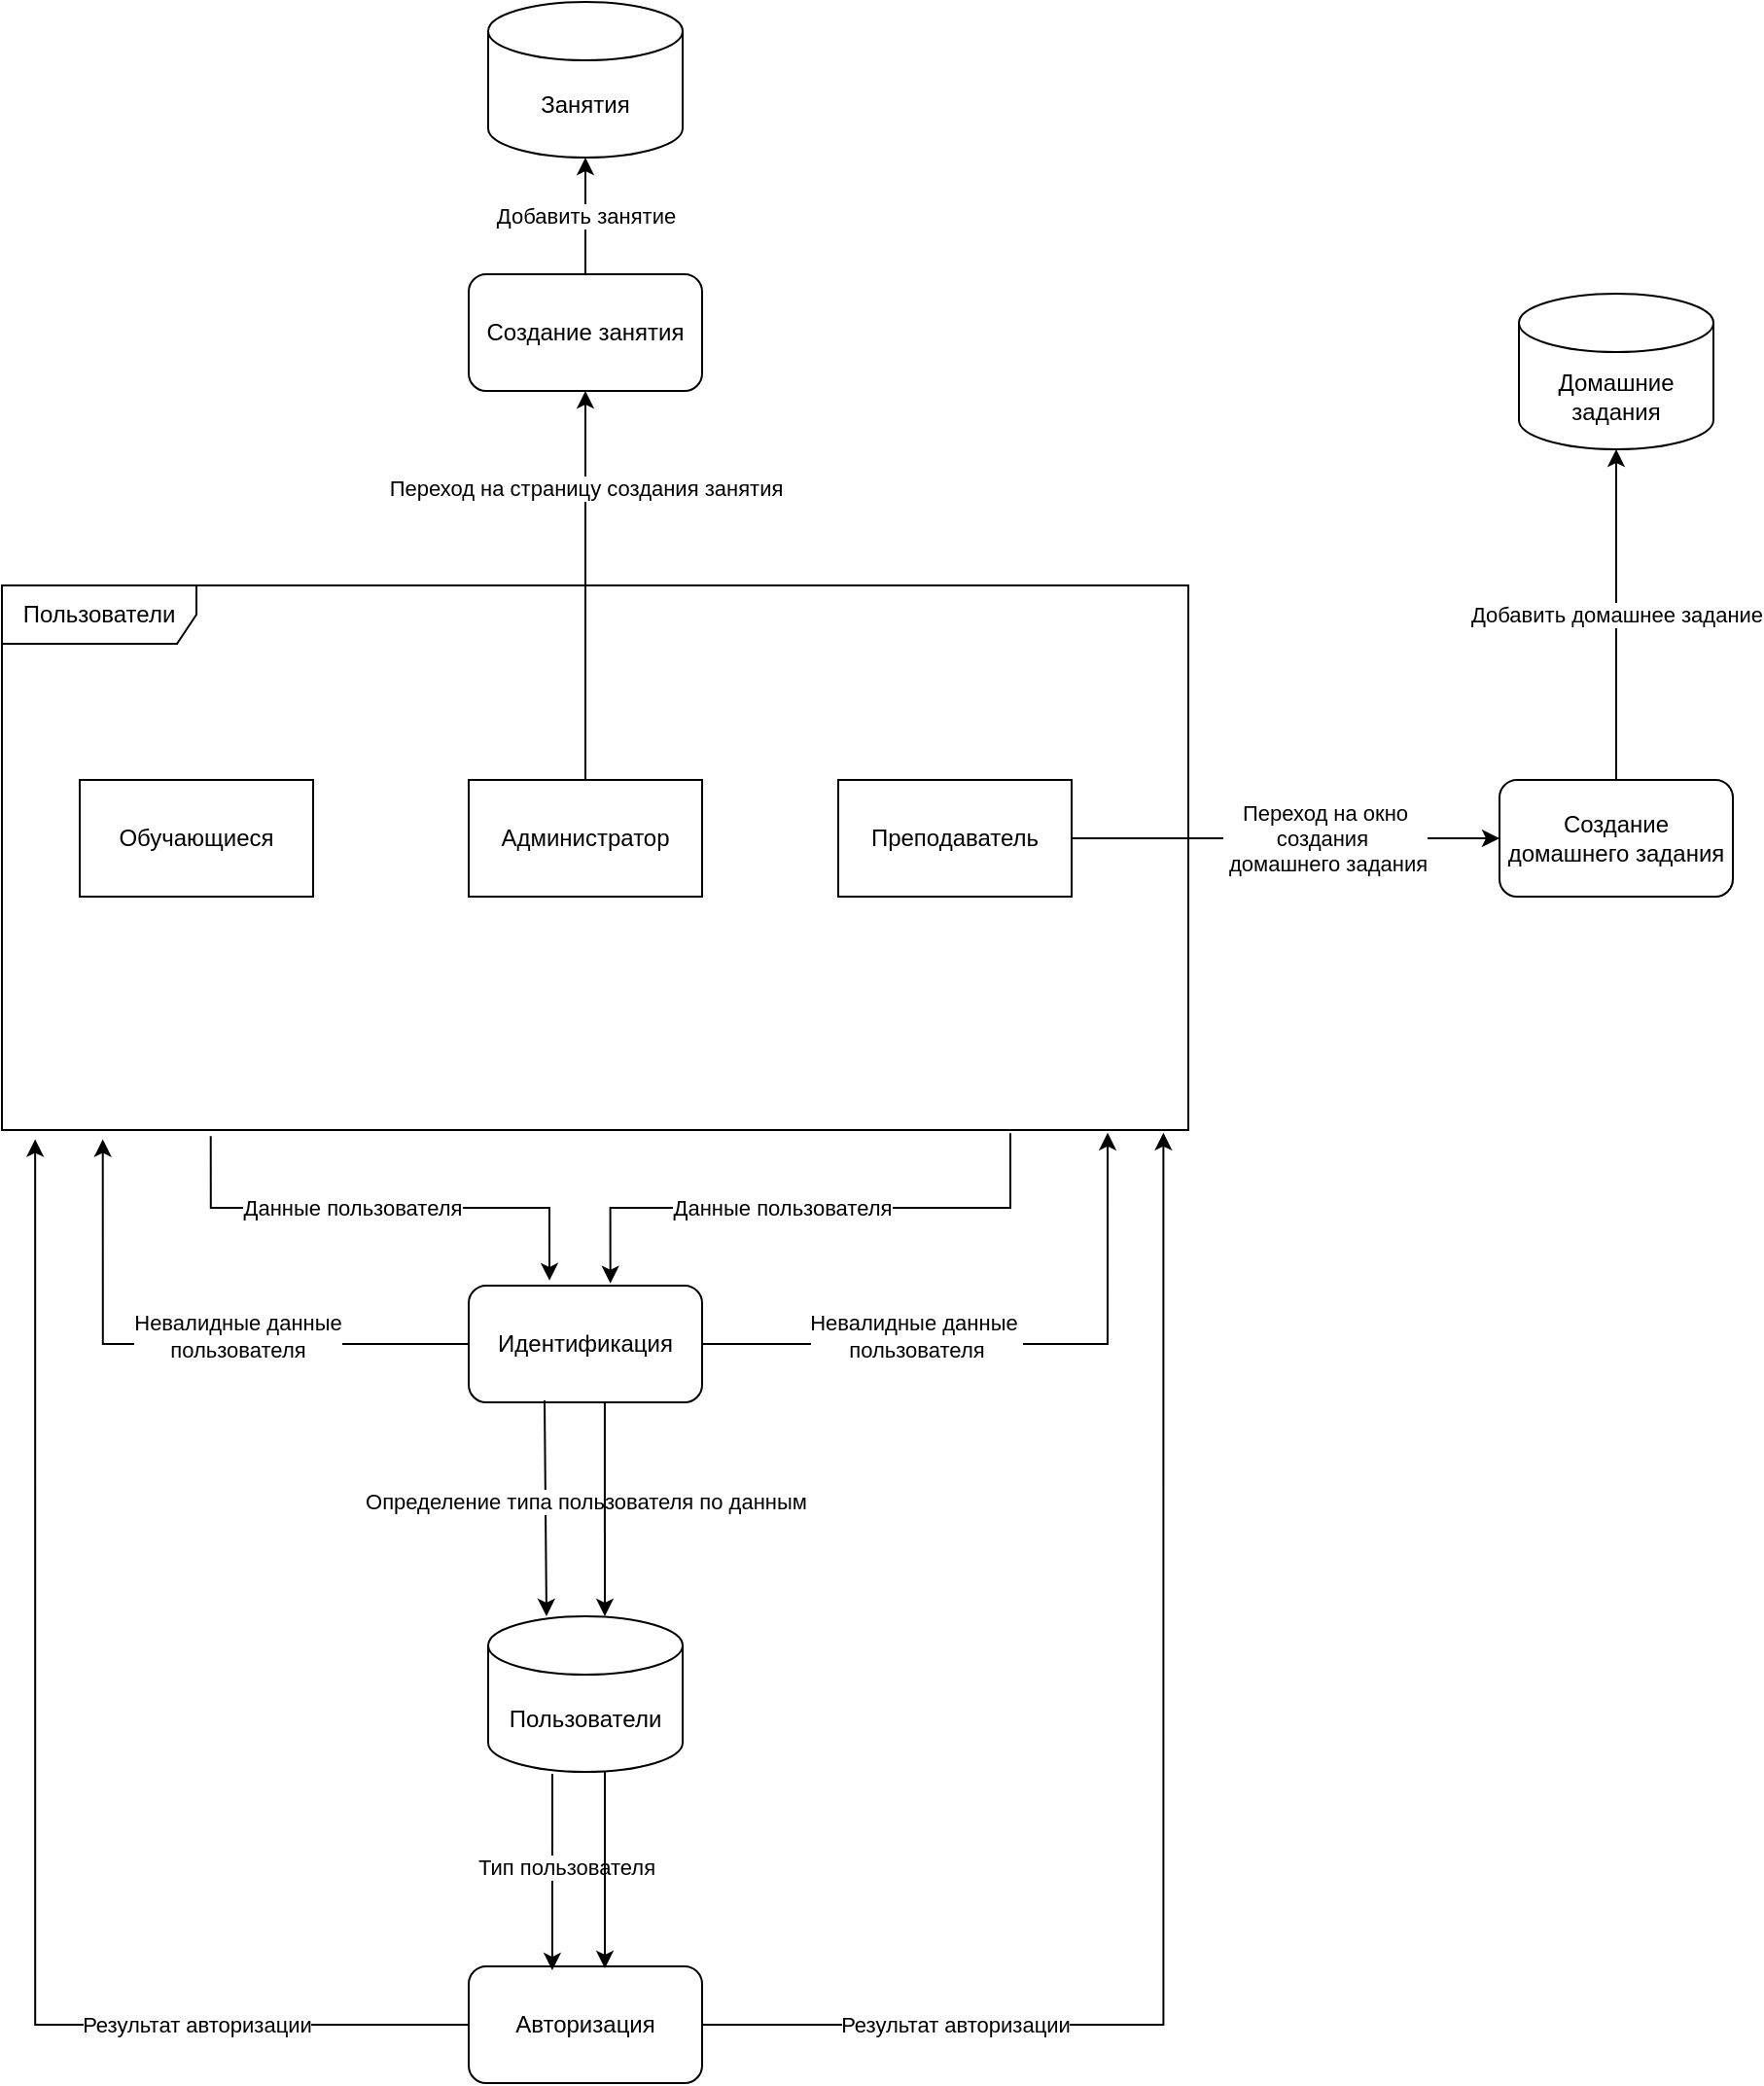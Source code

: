 <mxfile version="22.1.12" type="github">
  <diagram name="Page-1" id="Tag8T7QgALjYPXoeG9WN">
    <mxGraphModel dx="778" dy="1852" grid="1" gridSize="10" guides="1" tooltips="1" connect="1" arrows="1" fold="1" page="1" pageScale="1" pageWidth="850" pageHeight="1100" math="0" shadow="0">
      <root>
        <mxCell id="0" />
        <mxCell id="1" parent="0" />
        <mxCell id="L29egLzZxKvgpsoH9Dki-2" value="Пользователи" style="shape=cylinder3;whiteSpace=wrap;html=1;boundedLbl=1;backgroundOutline=1;size=15;" vertex="1" parent="1">
          <mxGeometry x="300" y="270" width="100" height="80" as="geometry" />
        </mxCell>
        <mxCell id="L29egLzZxKvgpsoH9Dki-3" value="Идентификация" style="rounded=1;whiteSpace=wrap;html=1;" vertex="1" parent="1">
          <mxGeometry x="290" y="100" width="120" height="60" as="geometry" />
        </mxCell>
        <mxCell id="L29egLzZxKvgpsoH9Dki-4" value="Авторизация" style="rounded=1;whiteSpace=wrap;html=1;" vertex="1" parent="1">
          <mxGeometry x="290" y="450" width="120" height="60" as="geometry" />
        </mxCell>
        <mxCell id="L29egLzZxKvgpsoH9Dki-6" value="" style="endArrow=classic;html=1;rounded=0;exitX=0.33;exitY=1.013;exitDx=0;exitDy=0;exitPerimeter=0;entryX=0.358;entryY=0.034;entryDx=0;entryDy=0;entryPerimeter=0;" edge="1" parent="1" source="L29egLzZxKvgpsoH9Dki-2" target="L29egLzZxKvgpsoH9Dki-4">
          <mxGeometry width="50" height="50" relative="1" as="geometry">
            <mxPoint x="340" y="420" as="sourcePoint" />
            <mxPoint x="390" y="370" as="targetPoint" />
          </mxGeometry>
        </mxCell>
        <mxCell id="L29egLzZxKvgpsoH9Dki-12" value="Тип пользователя" style="edgeLabel;html=1;align=center;verticalAlign=middle;resizable=0;points=[];" vertex="1" connectable="0" parent="L29egLzZxKvgpsoH9Dki-6">
          <mxGeometry x="-0.062" y="-4" relative="1" as="geometry">
            <mxPoint x="11" as="offset" />
          </mxGeometry>
        </mxCell>
        <mxCell id="L29egLzZxKvgpsoH9Dki-7" value="" style="endArrow=classic;html=1;rounded=0;exitX=0.33;exitY=1.013;exitDx=0;exitDy=0;exitPerimeter=0;entryX=0.358;entryY=0.034;entryDx=0;entryDy=0;entryPerimeter=0;" edge="1" parent="1">
          <mxGeometry width="50" height="50" relative="1" as="geometry">
            <mxPoint x="360" y="350" as="sourcePoint" />
            <mxPoint x="360" y="451" as="targetPoint" />
          </mxGeometry>
        </mxCell>
        <mxCell id="L29egLzZxKvgpsoH9Dki-8" value="Определение типа пользователя по данным" style="endArrow=classic;html=1;rounded=0;exitX=0.325;exitY=0.984;exitDx=0;exitDy=0;exitPerimeter=0;entryX=0.358;entryY=0.034;entryDx=0;entryDy=0;entryPerimeter=0;" edge="1" parent="1" source="L29egLzZxKvgpsoH9Dki-3">
          <mxGeometry x="-0.078" y="21" width="50" height="50" relative="1" as="geometry">
            <mxPoint x="330" y="169" as="sourcePoint" />
            <mxPoint x="330" y="270" as="targetPoint" />
            <mxPoint y="1" as="offset" />
          </mxGeometry>
        </mxCell>
        <mxCell id="L29egLzZxKvgpsoH9Dki-9" value="" style="endArrow=classic;html=1;rounded=0;exitX=0.583;exitY=1;exitDx=0;exitDy=0;exitPerimeter=0;entryX=0.358;entryY=0.034;entryDx=0;entryDy=0;entryPerimeter=0;" edge="1" parent="1" source="L29egLzZxKvgpsoH9Dki-3">
          <mxGeometry width="50" height="50" relative="1" as="geometry">
            <mxPoint x="360" y="169" as="sourcePoint" />
            <mxPoint x="360" y="270" as="targetPoint" />
          </mxGeometry>
        </mxCell>
        <mxCell id="L29egLzZxKvgpsoH9Dki-13" value="Пользователи" style="shape=umlFrame;whiteSpace=wrap;html=1;pointerEvents=0;width=100;height=30;" vertex="1" parent="1">
          <mxGeometry x="50" y="-260" width="610" height="280" as="geometry" />
        </mxCell>
        <mxCell id="L29egLzZxKvgpsoH9Dki-14" value="" style="endArrow=classic;html=1;rounded=0;entryX=0.607;entryY=-0.019;entryDx=0;entryDy=0;entryPerimeter=0;exitX=0.85;exitY=1.006;exitDx=0;exitDy=0;exitPerimeter=0;edgeStyle=orthogonalEdgeStyle;" edge="1" parent="1" source="L29egLzZxKvgpsoH9Dki-13" target="L29egLzZxKvgpsoH9Dki-3">
          <mxGeometry width="50" height="50" relative="1" as="geometry">
            <mxPoint x="470" y="80" as="sourcePoint" />
            <mxPoint x="520" y="30" as="targetPoint" />
          </mxGeometry>
        </mxCell>
        <mxCell id="L29egLzZxKvgpsoH9Dki-18" value="Данные пользователя" style="edgeLabel;html=1;align=center;verticalAlign=middle;resizable=0;points=[];" vertex="1" connectable="0" parent="L29egLzZxKvgpsoH9Dki-14">
          <mxGeometry x="0.169" y="-3" relative="1" as="geometry">
            <mxPoint x="9" y="3" as="offset" />
          </mxGeometry>
        </mxCell>
        <mxCell id="L29egLzZxKvgpsoH9Dki-15" value="" style="endArrow=classic;html=1;rounded=0;entryX=0.346;entryY=-0.043;entryDx=0;entryDy=0;entryPerimeter=0;exitX=0.176;exitY=1.011;exitDx=0;exitDy=0;exitPerimeter=0;edgeStyle=orthogonalEdgeStyle;" edge="1" parent="1" source="L29egLzZxKvgpsoH9Dki-13" target="L29egLzZxKvgpsoH9Dki-3">
          <mxGeometry width="50" height="50" relative="1" as="geometry">
            <mxPoint x="266" y="83" as="sourcePoint" />
            <mxPoint x="60" y="160" as="targetPoint" />
          </mxGeometry>
        </mxCell>
        <mxCell id="L29egLzZxKvgpsoH9Dki-17" value="Данные пользователя" style="edgeLabel;html=1;align=center;verticalAlign=middle;resizable=0;points=[];" vertex="1" connectable="0" parent="L29egLzZxKvgpsoH9Dki-15">
          <mxGeometry x="-0.347" y="-2" relative="1" as="geometry">
            <mxPoint x="28" y="-2" as="offset" />
          </mxGeometry>
        </mxCell>
        <mxCell id="L29egLzZxKvgpsoH9Dki-19" value="Обучающиеся" style="rounded=0;whiteSpace=wrap;html=1;" vertex="1" parent="1">
          <mxGeometry x="90" y="-160" width="120" height="60" as="geometry" />
        </mxCell>
        <mxCell id="L29egLzZxKvgpsoH9Dki-32" style="edgeStyle=orthogonalEdgeStyle;rounded=0;orthogonalLoop=1;jettySize=auto;html=1;entryX=0;entryY=0.5;entryDx=0;entryDy=0;" edge="1" parent="1" source="L29egLzZxKvgpsoH9Dki-20" target="L29egLzZxKvgpsoH9Dki-31">
          <mxGeometry relative="1" as="geometry" />
        </mxCell>
        <mxCell id="L29egLzZxKvgpsoH9Dki-33" value="Переход на окно&lt;br&gt;создания&amp;nbsp;&lt;br&gt;&amp;nbsp;домашнего задания" style="edgeLabel;html=1;align=center;verticalAlign=middle;resizable=0;points=[];" vertex="1" connectable="0" parent="L29egLzZxKvgpsoH9Dki-32">
          <mxGeometry x="-0.145" y="4" relative="1" as="geometry">
            <mxPoint x="36" y="4" as="offset" />
          </mxGeometry>
        </mxCell>
        <mxCell id="L29egLzZxKvgpsoH9Dki-20" value="Преподаватель" style="rounded=0;whiteSpace=wrap;html=1;" vertex="1" parent="1">
          <mxGeometry x="480" y="-160" width="120" height="60" as="geometry" />
        </mxCell>
        <mxCell id="L29egLzZxKvgpsoH9Dki-39" style="edgeStyle=orthogonalEdgeStyle;rounded=0;orthogonalLoop=1;jettySize=auto;html=1;entryX=0.5;entryY=1;entryDx=0;entryDy=0;" edge="1" parent="1" source="L29egLzZxKvgpsoH9Dki-21" target="L29egLzZxKvgpsoH9Dki-36">
          <mxGeometry relative="1" as="geometry" />
        </mxCell>
        <mxCell id="L29egLzZxKvgpsoH9Dki-40" value="Переход на страницу создания занятия" style="edgeLabel;html=1;align=center;verticalAlign=middle;resizable=0;points=[];" vertex="1" connectable="0" parent="L29egLzZxKvgpsoH9Dki-39">
          <mxGeometry x="0.337" y="1" relative="1" as="geometry">
            <mxPoint x="1" y="-17" as="offset" />
          </mxGeometry>
        </mxCell>
        <mxCell id="L29egLzZxKvgpsoH9Dki-21" value="Администратор" style="rounded=0;whiteSpace=wrap;html=1;" vertex="1" parent="1">
          <mxGeometry x="290" y="-160" width="120" height="60" as="geometry" />
        </mxCell>
        <mxCell id="L29egLzZxKvgpsoH9Dki-22" style="edgeStyle=orthogonalEdgeStyle;rounded=0;orthogonalLoop=1;jettySize=auto;html=1;entryX=0.085;entryY=1.017;entryDx=0;entryDy=0;entryPerimeter=0;" edge="1" parent="1" source="L29egLzZxKvgpsoH9Dki-3" target="L29egLzZxKvgpsoH9Dki-13">
          <mxGeometry relative="1" as="geometry">
            <Array as="points">
              <mxPoint x="102" y="130" />
            </Array>
          </mxGeometry>
        </mxCell>
        <mxCell id="L29egLzZxKvgpsoH9Dki-23" value="Невалидные данные&lt;br&gt;пользователя" style="edgeLabel;html=1;align=center;verticalAlign=middle;resizable=0;points=[];" vertex="1" connectable="0" parent="L29egLzZxKvgpsoH9Dki-22">
          <mxGeometry x="0.088" y="-4" relative="1" as="geometry">
            <mxPoint x="40" as="offset" />
          </mxGeometry>
        </mxCell>
        <mxCell id="L29egLzZxKvgpsoH9Dki-24" style="edgeStyle=orthogonalEdgeStyle;rounded=0;orthogonalLoop=1;jettySize=auto;html=1;entryX=0.932;entryY=1.005;entryDx=0;entryDy=0;entryPerimeter=0;" edge="1" parent="1" source="L29egLzZxKvgpsoH9Dki-3" target="L29egLzZxKvgpsoH9Dki-13">
          <mxGeometry relative="1" as="geometry">
            <Array as="points">
              <mxPoint x="619" y="130" />
            </Array>
          </mxGeometry>
        </mxCell>
        <mxCell id="L29egLzZxKvgpsoH9Dki-25" value="Невалидные данные&amp;nbsp;&lt;br&gt;пользователя" style="edgeLabel;html=1;align=center;verticalAlign=middle;resizable=0;points=[];" vertex="1" connectable="0" parent="L29egLzZxKvgpsoH9Dki-24">
          <mxGeometry x="-0.577" y="4" relative="1" as="geometry">
            <mxPoint x="43" as="offset" />
          </mxGeometry>
        </mxCell>
        <mxCell id="L29egLzZxKvgpsoH9Dki-26" style="edgeStyle=orthogonalEdgeStyle;rounded=0;orthogonalLoop=1;jettySize=auto;html=1;entryX=0.979;entryY=1.005;entryDx=0;entryDy=0;entryPerimeter=0;" edge="1" parent="1" source="L29egLzZxKvgpsoH9Dki-4" target="L29egLzZxKvgpsoH9Dki-13">
          <mxGeometry relative="1" as="geometry">
            <Array as="points">
              <mxPoint x="647" y="480" />
            </Array>
          </mxGeometry>
        </mxCell>
        <mxCell id="L29egLzZxKvgpsoH9Dki-27" value="Результат авторизации" style="edgeLabel;html=1;align=center;verticalAlign=middle;resizable=0;points=[];" vertex="1" connectable="0" parent="L29egLzZxKvgpsoH9Dki-26">
          <mxGeometry x="-0.823" y="2" relative="1" as="geometry">
            <mxPoint x="68" y="2" as="offset" />
          </mxGeometry>
        </mxCell>
        <mxCell id="L29egLzZxKvgpsoH9Dki-28" style="edgeStyle=orthogonalEdgeStyle;rounded=0;orthogonalLoop=1;jettySize=auto;html=1;entryX=0.028;entryY=1.017;entryDx=0;entryDy=0;entryPerimeter=0;" edge="1" parent="1" source="L29egLzZxKvgpsoH9Dki-4" target="L29egLzZxKvgpsoH9Dki-13">
          <mxGeometry relative="1" as="geometry">
            <Array as="points">
              <mxPoint x="67" y="480" />
            </Array>
          </mxGeometry>
        </mxCell>
        <mxCell id="L29egLzZxKvgpsoH9Dki-29" value="Результат авторизации" style="edgeLabel;html=1;align=center;verticalAlign=middle;resizable=0;points=[];" vertex="1" connectable="0" parent="L29egLzZxKvgpsoH9Dki-28">
          <mxGeometry x="-0.49" y="6" relative="1" as="geometry">
            <mxPoint x="33" y="-6" as="offset" />
          </mxGeometry>
        </mxCell>
        <mxCell id="L29egLzZxKvgpsoH9Dki-31" value="Создание домашнего задания" style="rounded=1;whiteSpace=wrap;html=1;" vertex="1" parent="1">
          <mxGeometry x="820" y="-160" width="120" height="60" as="geometry" />
        </mxCell>
        <mxCell id="L29egLzZxKvgpsoH9Dki-34" value="Домашние задания" style="shape=cylinder3;whiteSpace=wrap;html=1;boundedLbl=1;backgroundOutline=1;size=15;" vertex="1" parent="1">
          <mxGeometry x="830" y="-410" width="100" height="80" as="geometry" />
        </mxCell>
        <mxCell id="L29egLzZxKvgpsoH9Dki-35" value="Добавить домашнее задание" style="edgeStyle=orthogonalEdgeStyle;rounded=0;orthogonalLoop=1;jettySize=auto;html=1;entryX=0.5;entryY=1;entryDx=0;entryDy=0;entryPerimeter=0;" edge="1" parent="1" source="L29egLzZxKvgpsoH9Dki-31" target="L29egLzZxKvgpsoH9Dki-34">
          <mxGeometry relative="1" as="geometry" />
        </mxCell>
        <mxCell id="L29egLzZxKvgpsoH9Dki-36" value="Создание занятия" style="rounded=1;whiteSpace=wrap;html=1;" vertex="1" parent="1">
          <mxGeometry x="290" y="-420" width="120" height="60" as="geometry" />
        </mxCell>
        <mxCell id="L29egLzZxKvgpsoH9Dki-37" value="Занятия" style="shape=cylinder3;whiteSpace=wrap;html=1;boundedLbl=1;backgroundOutline=1;size=15;" vertex="1" parent="1">
          <mxGeometry x="300" y="-560" width="100" height="80" as="geometry" />
        </mxCell>
        <mxCell id="L29egLzZxKvgpsoH9Dki-38" value="Добавить занятие" style="edgeStyle=orthogonalEdgeStyle;rounded=0;orthogonalLoop=1;jettySize=auto;html=1;entryX=0.5;entryY=1;entryDx=0;entryDy=0;entryPerimeter=0;" edge="1" parent="1" source="L29egLzZxKvgpsoH9Dki-36" target="L29egLzZxKvgpsoH9Dki-37">
          <mxGeometry relative="1" as="geometry" />
        </mxCell>
      </root>
    </mxGraphModel>
  </diagram>
</mxfile>

